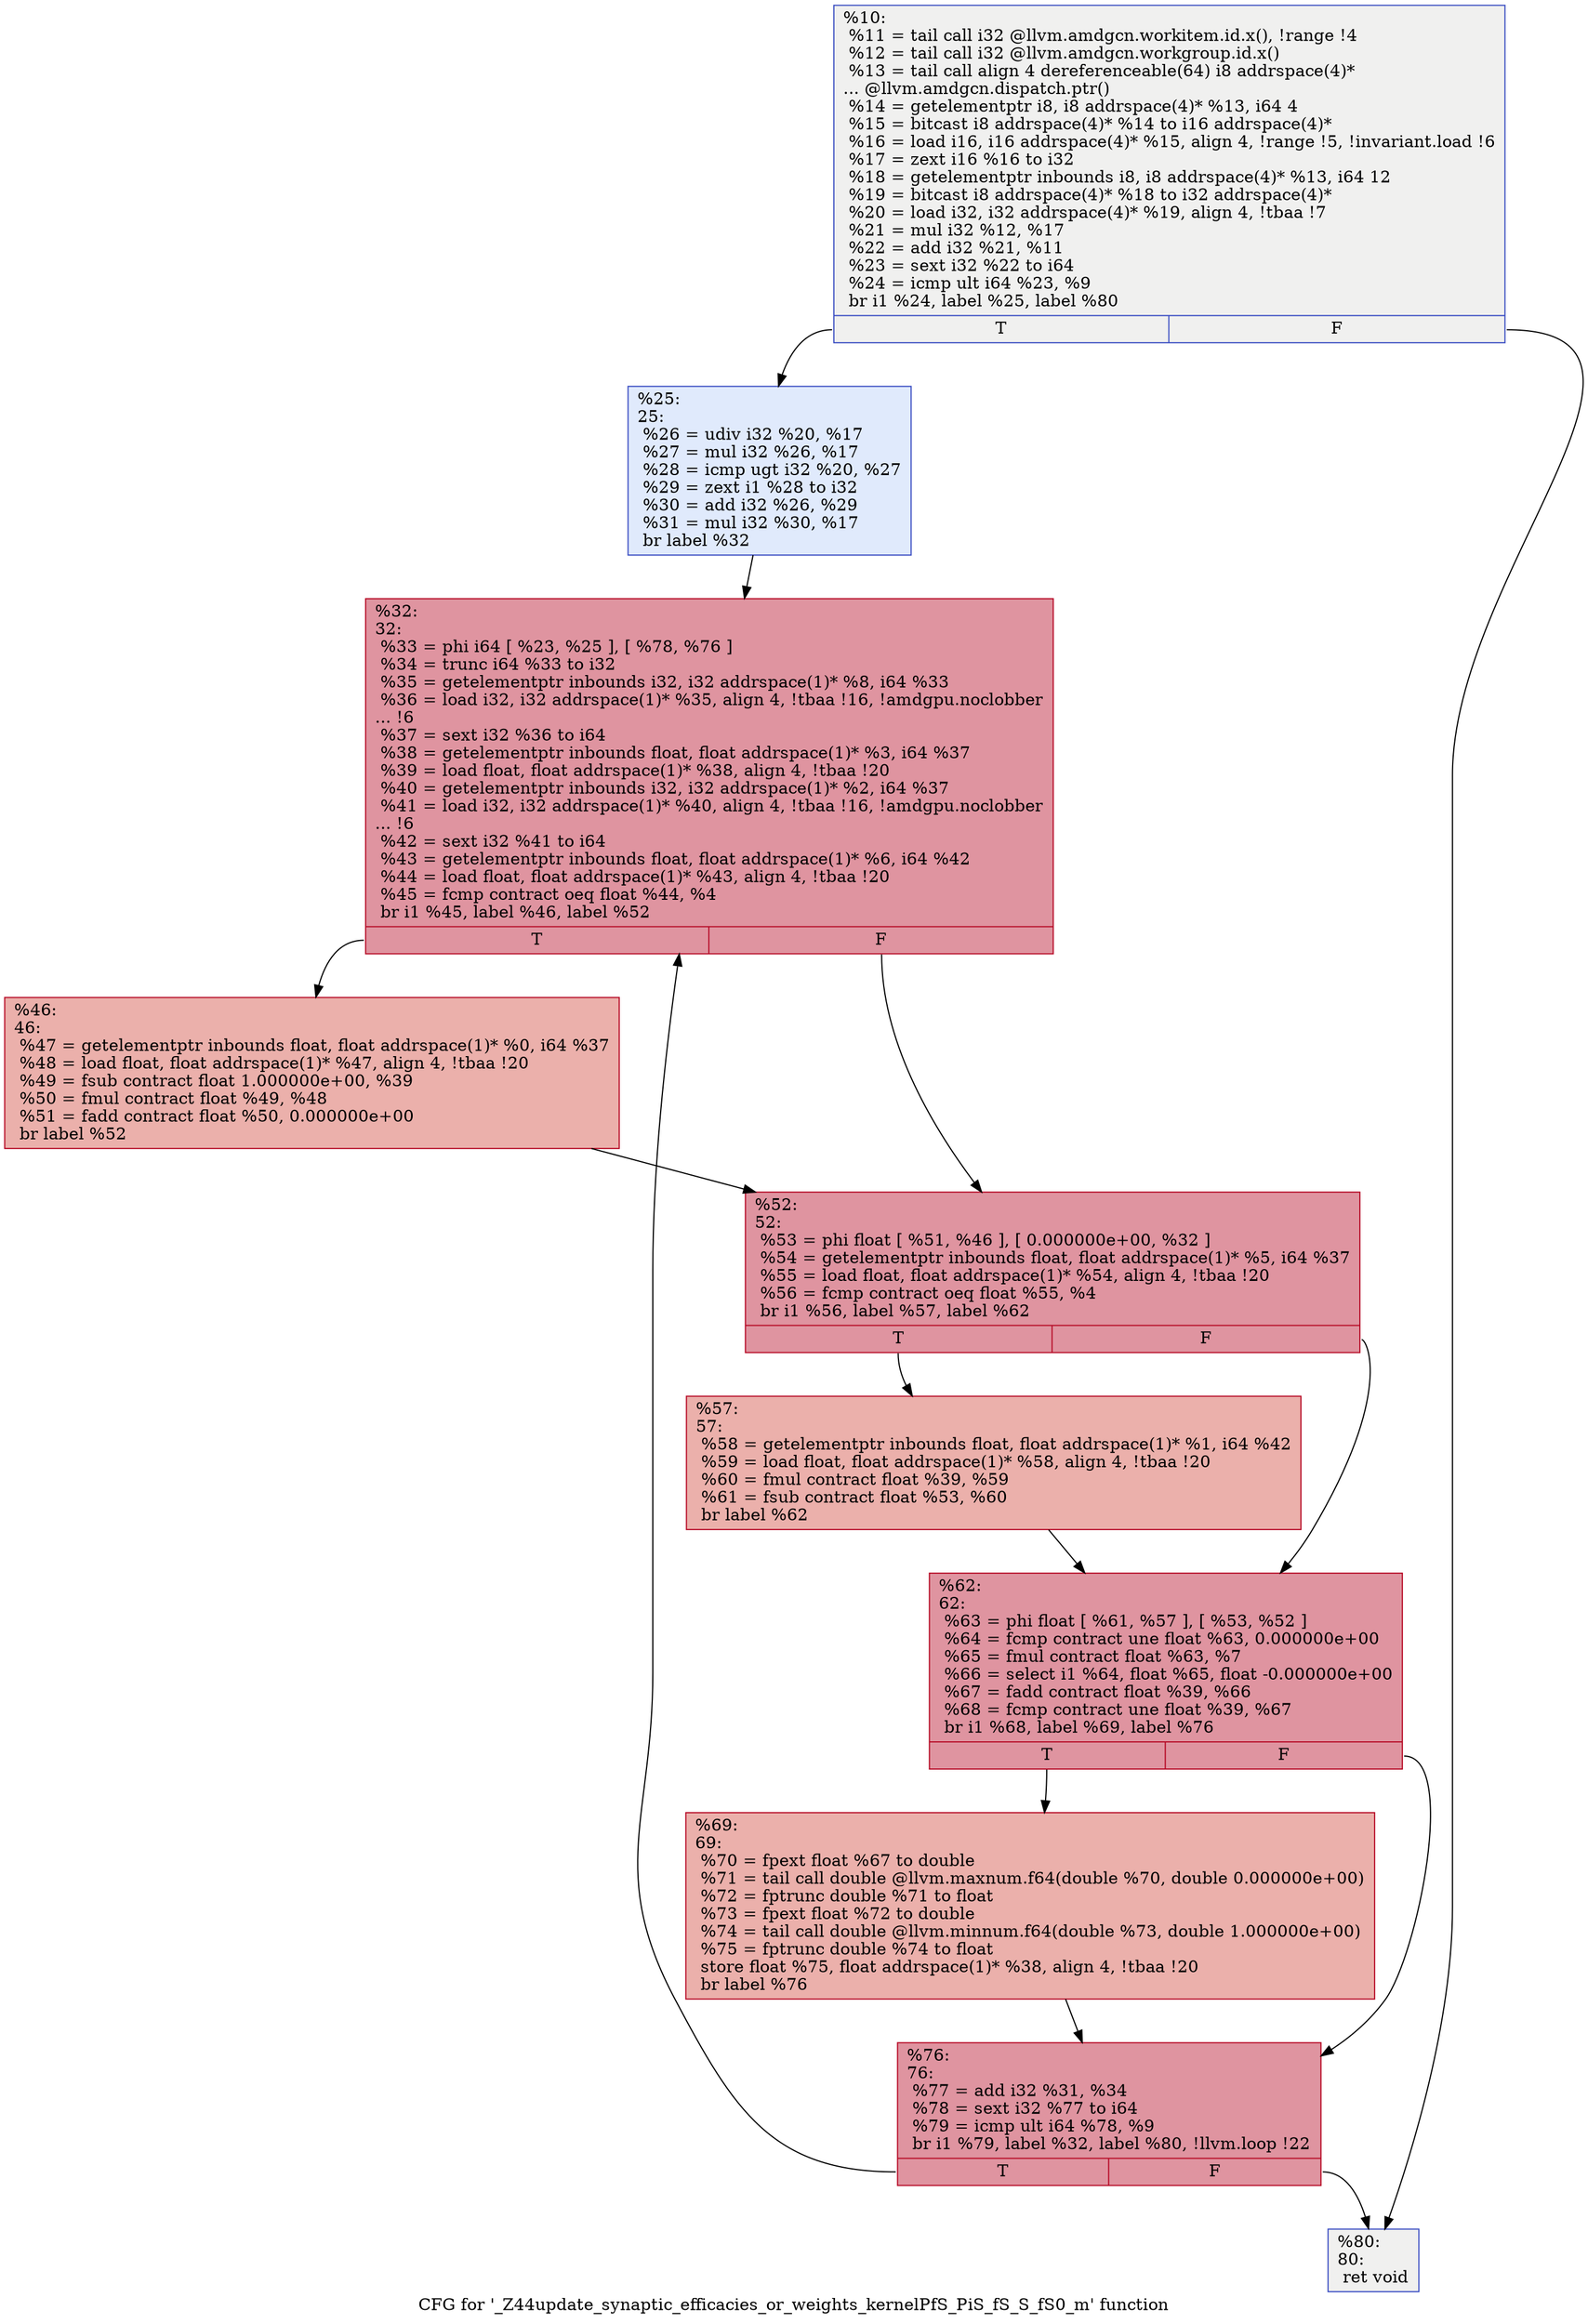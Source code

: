 digraph "CFG for '_Z44update_synaptic_efficacies_or_weights_kernelPfS_PiS_fS_S_fS0_m' function" {
	label="CFG for '_Z44update_synaptic_efficacies_or_weights_kernelPfS_PiS_fS_S_fS0_m' function";

	Node0x47243f0 [shape=record,color="#3d50c3ff", style=filled, fillcolor="#dedcdb70",label="{%10:\l  %11 = tail call i32 @llvm.amdgcn.workitem.id.x(), !range !4\l  %12 = tail call i32 @llvm.amdgcn.workgroup.id.x()\l  %13 = tail call align 4 dereferenceable(64) i8 addrspace(4)*\l... @llvm.amdgcn.dispatch.ptr()\l  %14 = getelementptr i8, i8 addrspace(4)* %13, i64 4\l  %15 = bitcast i8 addrspace(4)* %14 to i16 addrspace(4)*\l  %16 = load i16, i16 addrspace(4)* %15, align 4, !range !5, !invariant.load !6\l  %17 = zext i16 %16 to i32\l  %18 = getelementptr inbounds i8, i8 addrspace(4)* %13, i64 12\l  %19 = bitcast i8 addrspace(4)* %18 to i32 addrspace(4)*\l  %20 = load i32, i32 addrspace(4)* %19, align 4, !tbaa !7\l  %21 = mul i32 %12, %17\l  %22 = add i32 %21, %11\l  %23 = sext i32 %22 to i64\l  %24 = icmp ult i64 %23, %9\l  br i1 %24, label %25, label %80\l|{<s0>T|<s1>F}}"];
	Node0x47243f0:s0 -> Node0x47274c0;
	Node0x47243f0:s1 -> Node0x4727550;
	Node0x47274c0 [shape=record,color="#3d50c3ff", style=filled, fillcolor="#b9d0f970",label="{%25:\l25:                                               \l  %26 = udiv i32 %20, %17\l  %27 = mul i32 %26, %17\l  %28 = icmp ugt i32 %20, %27\l  %29 = zext i1 %28 to i32\l  %30 = add i32 %26, %29\l  %31 = mul i32 %30, %17\l  br label %32\l}"];
	Node0x47274c0 -> Node0x47279d0;
	Node0x47279d0 [shape=record,color="#b70d28ff", style=filled, fillcolor="#b70d2870",label="{%32:\l32:                                               \l  %33 = phi i64 [ %23, %25 ], [ %78, %76 ]\l  %34 = trunc i64 %33 to i32\l  %35 = getelementptr inbounds i32, i32 addrspace(1)* %8, i64 %33\l  %36 = load i32, i32 addrspace(1)* %35, align 4, !tbaa !16, !amdgpu.noclobber\l... !6\l  %37 = sext i32 %36 to i64\l  %38 = getelementptr inbounds float, float addrspace(1)* %3, i64 %37\l  %39 = load float, float addrspace(1)* %38, align 4, !tbaa !20\l  %40 = getelementptr inbounds i32, i32 addrspace(1)* %2, i64 %37\l  %41 = load i32, i32 addrspace(1)* %40, align 4, !tbaa !16, !amdgpu.noclobber\l... !6\l  %42 = sext i32 %41 to i64\l  %43 = getelementptr inbounds float, float addrspace(1)* %6, i64 %42\l  %44 = load float, float addrspace(1)* %43, align 4, !tbaa !20\l  %45 = fcmp contract oeq float %44, %4\l  br i1 %45, label %46, label %52\l|{<s0>T|<s1>F}}"];
	Node0x47279d0:s0 -> Node0x4729890;
	Node0x47279d0:s1 -> Node0x4729920;
	Node0x4729890 [shape=record,color="#b70d28ff", style=filled, fillcolor="#d24b4070",label="{%46:\l46:                                               \l  %47 = getelementptr inbounds float, float addrspace(1)* %0, i64 %37\l  %48 = load float, float addrspace(1)* %47, align 4, !tbaa !20\l  %49 = fsub contract float 1.000000e+00, %39\l  %50 = fmul contract float %49, %48\l  %51 = fadd contract float %50, 0.000000e+00\l  br label %52\l}"];
	Node0x4729890 -> Node0x4729920;
	Node0x4729920 [shape=record,color="#b70d28ff", style=filled, fillcolor="#b70d2870",label="{%52:\l52:                                               \l  %53 = phi float [ %51, %46 ], [ 0.000000e+00, %32 ]\l  %54 = getelementptr inbounds float, float addrspace(1)* %5, i64 %37\l  %55 = load float, float addrspace(1)* %54, align 4, !tbaa !20\l  %56 = fcmp contract oeq float %55, %4\l  br i1 %56, label %57, label %62\l|{<s0>T|<s1>F}}"];
	Node0x4729920:s0 -> Node0x472aa30;
	Node0x4729920:s1 -> Node0x472aa80;
	Node0x472aa30 [shape=record,color="#b70d28ff", style=filled, fillcolor="#d24b4070",label="{%57:\l57:                                               \l  %58 = getelementptr inbounds float, float addrspace(1)* %1, i64 %42\l  %59 = load float, float addrspace(1)* %58, align 4, !tbaa !20\l  %60 = fmul contract float %39, %59\l  %61 = fsub contract float %53, %60\l  br label %62\l}"];
	Node0x472aa30 -> Node0x472aa80;
	Node0x472aa80 [shape=record,color="#b70d28ff", style=filled, fillcolor="#b70d2870",label="{%62:\l62:                                               \l  %63 = phi float [ %61, %57 ], [ %53, %52 ]\l  %64 = fcmp contract une float %63, 0.000000e+00\l  %65 = fmul contract float %63, %7\l  %66 = select i1 %64, float %65, float -0.000000e+00\l  %67 = fadd contract float %39, %66\l  %68 = fcmp contract une float %39, %67\l  br i1 %68, label %69, label %76\l|{<s0>T|<s1>F}}"];
	Node0x472aa80:s0 -> Node0x472b440;
	Node0x472aa80:s1 -> Node0x4726ea0;
	Node0x472b440 [shape=record,color="#b70d28ff", style=filled, fillcolor="#d24b4070",label="{%69:\l69:                                               \l  %70 = fpext float %67 to double\l  %71 = tail call double @llvm.maxnum.f64(double %70, double 0.000000e+00)\l  %72 = fptrunc double %71 to float\l  %73 = fpext float %72 to double\l  %74 = tail call double @llvm.minnum.f64(double %73, double 1.000000e+00)\l  %75 = fptrunc double %74 to float\l  store float %75, float addrspace(1)* %38, align 4, !tbaa !20\l  br label %76\l}"];
	Node0x472b440 -> Node0x4726ea0;
	Node0x4726ea0 [shape=record,color="#b70d28ff", style=filled, fillcolor="#b70d2870",label="{%76:\l76:                                               \l  %77 = add i32 %31, %34\l  %78 = sext i32 %77 to i64\l  %79 = icmp ult i64 %78, %9\l  br i1 %79, label %32, label %80, !llvm.loop !22\l|{<s0>T|<s1>F}}"];
	Node0x4726ea0:s0 -> Node0x47279d0;
	Node0x4726ea0:s1 -> Node0x4727550;
	Node0x4727550 [shape=record,color="#3d50c3ff", style=filled, fillcolor="#dedcdb70",label="{%80:\l80:                                               \l  ret void\l}"];
}
